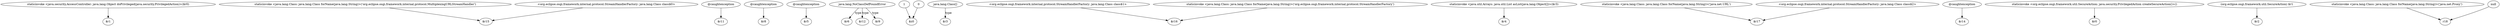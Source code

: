 digraph g {
0[label="staticinvoke <java.security.AccessController: java.lang.Object doPrivileged(java.security.PrivilegedAction)>($r0)"]
1[label="$r1"]
0->1[label=""]
2[label="staticinvoke <java.lang.Class: java.lang.Class forName(java.lang.String)>('org.eclipse.osgi.framework.internal.protocol.MultiplexingURLStreamHandler')"]
3[label="$r15"]
2->3[label=""]
4[label="@caughtexception"]
5[label="$r11"]
4->5[label=""]
6[label="@caughtexception"]
7[label="$r8"]
6->7[label=""]
8[label="@caughtexception"]
9[label="$r5"]
8->9[label=""]
10[label="java.lang.NoClassDefFoundError"]
11[label="$r6"]
10->11[label="type"]
12[label="1"]
13[label="$z0"]
12->13[label=""]
14[label="java.lang.Class[]"]
15[label="$r3"]
14->15[label="type"]
16[label="<org.eclipse.osgi.framework.internal.protocol.StreamHandlerFactory: java.lang.Class class$1>"]
17[label="$r16"]
16->17[label=""]
18[label="staticinvoke <java.lang.Class: java.lang.Class forName(java.lang.String)>('org.eclipse.osgi.framework.internal.protocol.StreamHandlerFactory')"]
18->17[label=""]
19[label="$r12"]
10->19[label="type"]
20[label="staticinvoke <java.util.Arrays: java.util.List asList(java.lang.Object[])>($r3)"]
21[label="$r4"]
20->21[label=""]
22[label="<org.eclipse.osgi.framework.internal.protocol.StreamHandlerFactory: java.lang.Class class$0>"]
22->3[label=""]
23[label="staticinvoke <java.lang.Class: java.lang.Class forName(java.lang.String)>('java.net.URL')"]
24[label="$r17"]
23->24[label=""]
25[label="@caughtexception"]
26[label="$r14"]
25->26[label=""]
27[label="staticinvoke <org.eclipse.osgi.framework.util.SecureAction: java.security.PrivilegedAction createSecureAction()>()"]
28[label="$r0"]
27->28[label=""]
29[label="(org.eclipse.osgi.framework.util.SecureAction) $r1"]
30[label="$r2"]
29->30[label=""]
31[label="staticinvoke <java.lang.Class: java.lang.Class forName(java.lang.String)>('java.net.Proxy')"]
32[label="r18"]
31->32[label=""]
33[label="<org.eclipse.osgi.framework.internal.protocol.StreamHandlerFactory: java.lang.Class class$2>"]
33->24[label=""]
34[label="0"]
34->13[label=""]
35[label="null"]
35->32[label=""]
36[label="$r9"]
10->36[label="type"]
}